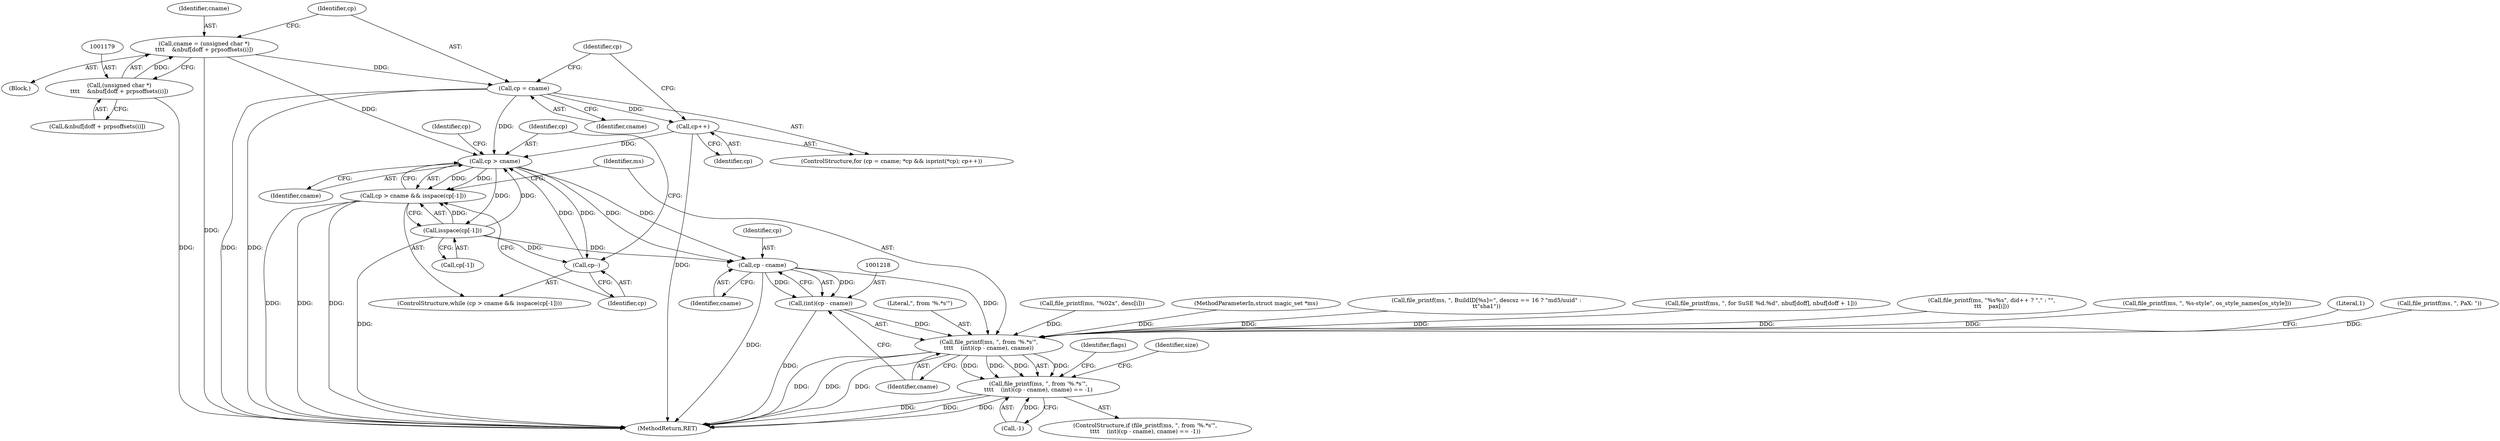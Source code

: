 digraph "0_file_b4c01141e5367f247b84dcaf6aefbb4e741842b8@integer" {
"1001176" [label="(Call,cname = (unsigned char *)\n\t\t\t\t    &nbuf[doff + prpsoffsets(i)])"];
"1001178" [label="(Call,(unsigned char *)\n\t\t\t\t    &nbuf[doff + prpsoffsets(i)])"];
"1001188" [label="(Call,cp = cname)"];
"1001197" [label="(Call,cp++)"];
"1001202" [label="(Call,cp > cname)"];
"1001201" [label="(Call,cp > cname && isspace(cp[-1]))"];
"1001205" [label="(Call,isspace(cp[-1]))"];
"1001210" [label="(Call,cp--)"];
"1001219" [label="(Call,cp - cname)"];
"1001217" [label="(Call,(int)(cp - cname))"];
"1001214" [label="(Call,file_printf(ms, \", from '%.*s'\",\n\t\t\t\t    (int)(cp - cname), cname))"];
"1001213" [label="(Call,file_printf(ms, \", from '%.*s'\",\n\t\t\t\t    (int)(cp - cname), cname) == -1)"];
"1001177" [label="(Identifier,cname)"];
"1001237" [label="(MethodReturn,RET)"];
"1001213" [label="(Call,file_printf(ms, \", from '%.*s'\",\n\t\t\t\t    (int)(cp - cname), cname) == -1)"];
"1001220" [label="(Identifier,cp)"];
"1001222" [label="(Identifier,cname)"];
"1001219" [label="(Call,cp - cname)"];
"1001207" [label="(Identifier,cp)"];
"1000475" [label="(Call,file_printf(ms, \", BuildID[%s]=\", descsz == 16 ? \"md5/uuid\" :\n\t\t\"sha1\"))"];
"1001197" [label="(Call,cp++)"];
"1001201" [label="(Call,cp > cname && isspace(cp[-1]))"];
"1001210" [label="(Call,cp--)"];
"1001056" [label="(Block,)"];
"1001189" [label="(Identifier,cp)"];
"1000286" [label="(Call,file_printf(ms, \", for SuSE %d.%d\", nbuf[doff], nbuf[doff + 1]))"];
"1001229" [label="(Identifier,flags)"];
"1001217" [label="(Call,(int)(cp - cname))"];
"1001223" [label="(Call,-1)"];
"1001202" [label="(Call,cp > cname)"];
"1001200" [label="(ControlStructure,while (cp > cname && isspace(cp[-1])))"];
"1000602" [label="(Call,file_printf(ms, \"%s%s\", did++ ? \",\" : \"\",\n\t\t\t    pax[i]))"];
"1001187" [label="(ControlStructure,for (cp = cname; *cp && isprint(*cp); cp++))"];
"1001178" [label="(Call,(unsigned char *)\n\t\t\t\t    &nbuf[doff + prpsoffsets(i)])"];
"1001215" [label="(Identifier,ms)"];
"1001226" [label="(Identifier,size)"];
"1000962" [label="(Call,file_printf(ms, \", %s-style\", os_style_names[os_style]))"];
"1001176" [label="(Call,cname = (unsigned char *)\n\t\t\t\t    &nbuf[doff + prpsoffsets(i)])"];
"1001206" [label="(Call,cp[-1])"];
"1001214" [label="(Call,file_printf(ms, \", from '%.*s'\",\n\t\t\t\t    (int)(cp - cname), cname))"];
"1001188" [label="(Call,cp = cname)"];
"1001205" [label="(Call,isspace(cp[-1]))"];
"1001224" [label="(Literal,1)"];
"1001193" [label="(Identifier,cp)"];
"1000573" [label="(Call,file_printf(ms, \", PaX: \"))"];
"1001212" [label="(ControlStructure,if (file_printf(ms, \", from '%.*s'\",\n\t\t\t\t    (int)(cp - cname), cname) == -1))"];
"1001216" [label="(Literal,\", from '%.*s'\")"];
"1001204" [label="(Identifier,cname)"];
"1001180" [label="(Call,&nbuf[doff + prpsoffsets(i)])"];
"1000508" [label="(Call,file_printf(ms, \"%02x\", desc[i]))"];
"1001211" [label="(Identifier,cp)"];
"1001203" [label="(Identifier,cp)"];
"1001190" [label="(Identifier,cname)"];
"1001221" [label="(Identifier,cname)"];
"1001198" [label="(Identifier,cp)"];
"1000117" [label="(MethodParameterIn,struct magic_set *ms)"];
"1001176" -> "1001056"  [label="AST: "];
"1001176" -> "1001178"  [label="CFG: "];
"1001177" -> "1001176"  [label="AST: "];
"1001178" -> "1001176"  [label="AST: "];
"1001189" -> "1001176"  [label="CFG: "];
"1001176" -> "1001237"  [label="DDG: "];
"1001178" -> "1001176"  [label="DDG: "];
"1001176" -> "1001188"  [label="DDG: "];
"1001176" -> "1001202"  [label="DDG: "];
"1001178" -> "1001180"  [label="CFG: "];
"1001179" -> "1001178"  [label="AST: "];
"1001180" -> "1001178"  [label="AST: "];
"1001178" -> "1001237"  [label="DDG: "];
"1001188" -> "1001187"  [label="AST: "];
"1001188" -> "1001190"  [label="CFG: "];
"1001189" -> "1001188"  [label="AST: "];
"1001190" -> "1001188"  [label="AST: "];
"1001193" -> "1001188"  [label="CFG: "];
"1001188" -> "1001237"  [label="DDG: "];
"1001188" -> "1001237"  [label="DDG: "];
"1001188" -> "1001197"  [label="DDG: "];
"1001188" -> "1001202"  [label="DDG: "];
"1001197" -> "1001187"  [label="AST: "];
"1001197" -> "1001198"  [label="CFG: "];
"1001198" -> "1001197"  [label="AST: "];
"1001193" -> "1001197"  [label="CFG: "];
"1001197" -> "1001237"  [label="DDG: "];
"1001197" -> "1001202"  [label="DDG: "];
"1001202" -> "1001201"  [label="AST: "];
"1001202" -> "1001204"  [label="CFG: "];
"1001203" -> "1001202"  [label="AST: "];
"1001204" -> "1001202"  [label="AST: "];
"1001207" -> "1001202"  [label="CFG: "];
"1001201" -> "1001202"  [label="CFG: "];
"1001202" -> "1001201"  [label="DDG: "];
"1001202" -> "1001201"  [label="DDG: "];
"1001210" -> "1001202"  [label="DDG: "];
"1001205" -> "1001202"  [label="DDG: "];
"1001202" -> "1001205"  [label="DDG: "];
"1001202" -> "1001210"  [label="DDG: "];
"1001202" -> "1001219"  [label="DDG: "];
"1001202" -> "1001219"  [label="DDG: "];
"1001201" -> "1001200"  [label="AST: "];
"1001201" -> "1001205"  [label="CFG: "];
"1001205" -> "1001201"  [label="AST: "];
"1001211" -> "1001201"  [label="CFG: "];
"1001215" -> "1001201"  [label="CFG: "];
"1001201" -> "1001237"  [label="DDG: "];
"1001201" -> "1001237"  [label="DDG: "];
"1001201" -> "1001237"  [label="DDG: "];
"1001205" -> "1001201"  [label="DDG: "];
"1001205" -> "1001206"  [label="CFG: "];
"1001206" -> "1001205"  [label="AST: "];
"1001205" -> "1001237"  [label="DDG: "];
"1001205" -> "1001210"  [label="DDG: "];
"1001205" -> "1001219"  [label="DDG: "];
"1001210" -> "1001200"  [label="AST: "];
"1001210" -> "1001211"  [label="CFG: "];
"1001211" -> "1001210"  [label="AST: "];
"1001203" -> "1001210"  [label="CFG: "];
"1001219" -> "1001217"  [label="AST: "];
"1001219" -> "1001221"  [label="CFG: "];
"1001220" -> "1001219"  [label="AST: "];
"1001221" -> "1001219"  [label="AST: "];
"1001217" -> "1001219"  [label="CFG: "];
"1001219" -> "1001237"  [label="DDG: "];
"1001219" -> "1001217"  [label="DDG: "];
"1001219" -> "1001217"  [label="DDG: "];
"1001219" -> "1001214"  [label="DDG: "];
"1001217" -> "1001214"  [label="AST: "];
"1001218" -> "1001217"  [label="AST: "];
"1001222" -> "1001217"  [label="CFG: "];
"1001217" -> "1001237"  [label="DDG: "];
"1001217" -> "1001214"  [label="DDG: "];
"1001214" -> "1001213"  [label="AST: "];
"1001214" -> "1001222"  [label="CFG: "];
"1001215" -> "1001214"  [label="AST: "];
"1001216" -> "1001214"  [label="AST: "];
"1001222" -> "1001214"  [label="AST: "];
"1001224" -> "1001214"  [label="CFG: "];
"1001214" -> "1001237"  [label="DDG: "];
"1001214" -> "1001237"  [label="DDG: "];
"1001214" -> "1001237"  [label="DDG: "];
"1001214" -> "1001213"  [label="DDG: "];
"1001214" -> "1001213"  [label="DDG: "];
"1001214" -> "1001213"  [label="DDG: "];
"1001214" -> "1001213"  [label="DDG: "];
"1000508" -> "1001214"  [label="DDG: "];
"1000286" -> "1001214"  [label="DDG: "];
"1000475" -> "1001214"  [label="DDG: "];
"1000573" -> "1001214"  [label="DDG: "];
"1000602" -> "1001214"  [label="DDG: "];
"1000962" -> "1001214"  [label="DDG: "];
"1000117" -> "1001214"  [label="DDG: "];
"1001213" -> "1001212"  [label="AST: "];
"1001213" -> "1001223"  [label="CFG: "];
"1001223" -> "1001213"  [label="AST: "];
"1001226" -> "1001213"  [label="CFG: "];
"1001229" -> "1001213"  [label="CFG: "];
"1001213" -> "1001237"  [label="DDG: "];
"1001213" -> "1001237"  [label="DDG: "];
"1001213" -> "1001237"  [label="DDG: "];
"1001223" -> "1001213"  [label="DDG: "];
}

